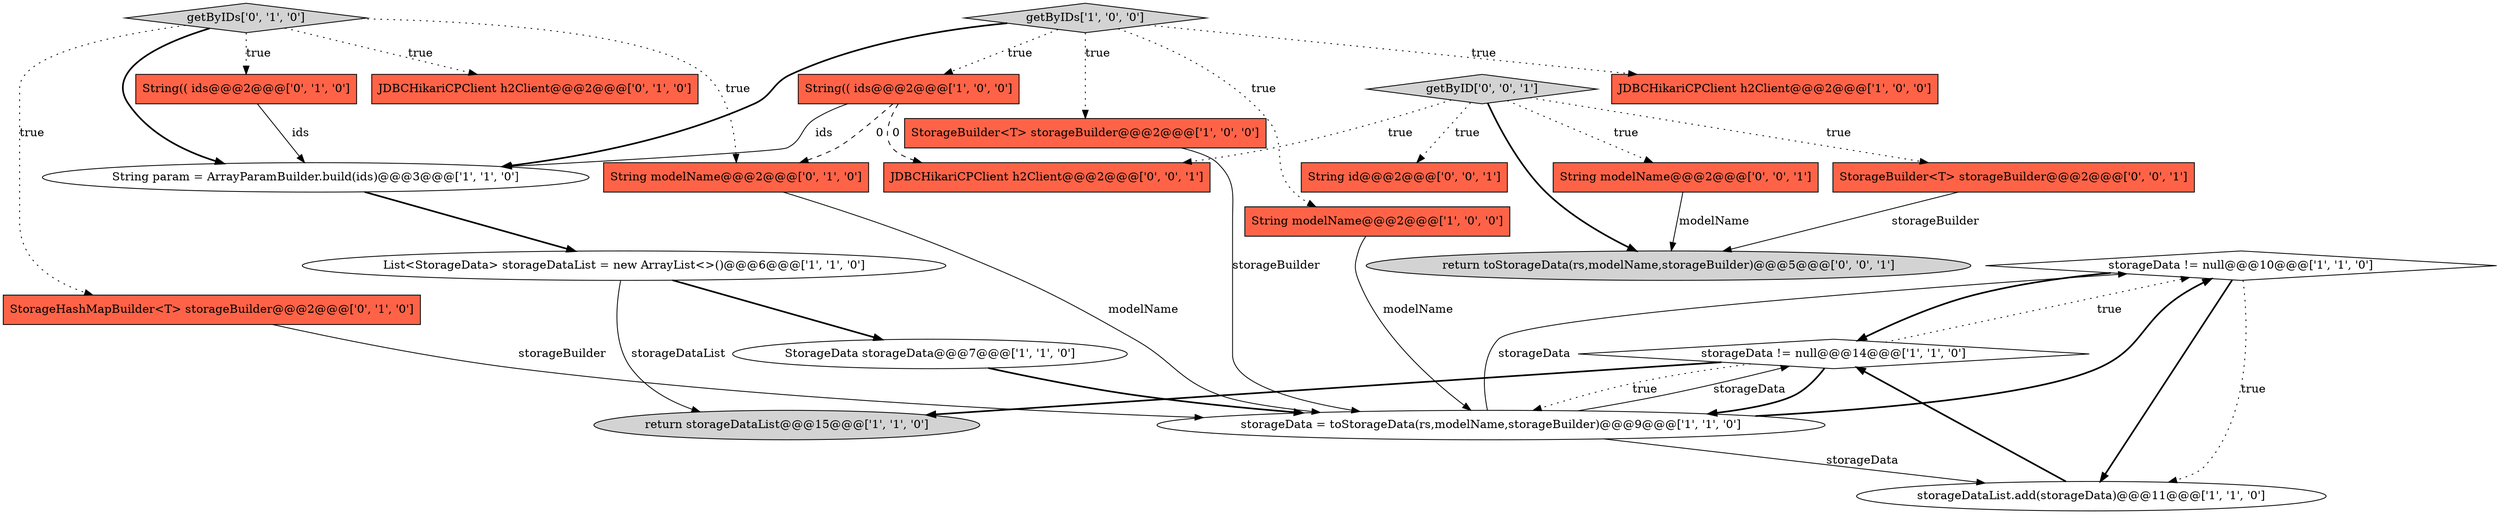 digraph {
10 [style = filled, label = "storageData != null@@@10@@@['1', '1', '0']", fillcolor = white, shape = diamond image = "AAA0AAABBB1BBB"];
7 [style = filled, label = "String param = ArrayParamBuilder.build(ids)@@@3@@@['1', '1', '0']", fillcolor = white, shape = ellipse image = "AAA0AAABBB1BBB"];
20 [style = filled, label = "String modelName@@@2@@@['0', '0', '1']", fillcolor = tomato, shape = box image = "AAA0AAABBB3BBB"];
15 [style = filled, label = "getByIDs['0', '1', '0']", fillcolor = lightgray, shape = diamond image = "AAA0AAABBB2BBB"];
17 [style = filled, label = "String modelName@@@2@@@['0', '1', '0']", fillcolor = tomato, shape = box image = "AAA1AAABBB2BBB"];
6 [style = filled, label = "List<StorageData> storageDataList = new ArrayList<>()@@@6@@@['1', '1', '0']", fillcolor = white, shape = ellipse image = "AAA0AAABBB1BBB"];
13 [style = filled, label = "StorageHashMapBuilder<T> storageBuilder@@@2@@@['0', '1', '0']", fillcolor = tomato, shape = box image = "AAA0AAABBB2BBB"];
19 [style = filled, label = "String id@@@2@@@['0', '0', '1']", fillcolor = tomato, shape = box image = "AAA0AAABBB3BBB"];
3 [style = filled, label = "StorageBuilder<T> storageBuilder@@@2@@@['1', '0', '0']", fillcolor = tomato, shape = box image = "AAA0AAABBB1BBB"];
11 [style = filled, label = "String(( ids@@@2@@@['1', '0', '0']", fillcolor = tomato, shape = box image = "AAA1AAABBB1BBB"];
16 [style = filled, label = "String(( ids@@@2@@@['0', '1', '0']", fillcolor = tomato, shape = box image = "AAA0AAABBB2BBB"];
4 [style = filled, label = "StorageData storageData@@@7@@@['1', '1', '0']", fillcolor = white, shape = ellipse image = "AAA0AAABBB1BBB"];
9 [style = filled, label = "return storageDataList@@@15@@@['1', '1', '0']", fillcolor = lightgray, shape = ellipse image = "AAA0AAABBB1BBB"];
18 [style = filled, label = "return toStorageData(rs,modelName,storageBuilder)@@@5@@@['0', '0', '1']", fillcolor = lightgray, shape = ellipse image = "AAA0AAABBB3BBB"];
1 [style = filled, label = "storageData != null@@@14@@@['1', '1', '0']", fillcolor = white, shape = diamond image = "AAA0AAABBB1BBB"];
21 [style = filled, label = "StorageBuilder<T> storageBuilder@@@2@@@['0', '0', '1']", fillcolor = tomato, shape = box image = "AAA0AAABBB3BBB"];
22 [style = filled, label = "getByID['0', '0', '1']", fillcolor = lightgray, shape = diamond image = "AAA0AAABBB3BBB"];
14 [style = filled, label = "JDBCHikariCPClient h2Client@@@2@@@['0', '1', '0']", fillcolor = tomato, shape = box image = "AAA0AAABBB2BBB"];
2 [style = filled, label = "String modelName@@@2@@@['1', '0', '0']", fillcolor = tomato, shape = box image = "AAA0AAABBB1BBB"];
8 [style = filled, label = "JDBCHikariCPClient h2Client@@@2@@@['1', '0', '0']", fillcolor = tomato, shape = box image = "AAA0AAABBB1BBB"];
5 [style = filled, label = "storageDataList.add(storageData)@@@11@@@['1', '1', '0']", fillcolor = white, shape = ellipse image = "AAA0AAABBB1BBB"];
23 [style = filled, label = "JDBCHikariCPClient h2Client@@@2@@@['0', '0', '1']", fillcolor = tomato, shape = box image = "AAA0AAABBB3BBB"];
0 [style = filled, label = "storageData = toStorageData(rs,modelName,storageBuilder)@@@9@@@['1', '1', '0']", fillcolor = white, shape = ellipse image = "AAA0AAABBB1BBB"];
12 [style = filled, label = "getByIDs['1', '0', '0']", fillcolor = lightgray, shape = diamond image = "AAA0AAABBB1BBB"];
22->21 [style = dotted, label="true"];
12->3 [style = dotted, label="true"];
22->19 [style = dotted, label="true"];
1->10 [style = dotted, label="true"];
6->9 [style = solid, label="storageDataList"];
15->7 [style = bold, label=""];
22->23 [style = dotted, label="true"];
0->5 [style = solid, label="storageData"];
12->8 [style = dotted, label="true"];
13->0 [style = solid, label="storageBuilder"];
20->18 [style = solid, label="modelName"];
12->2 [style = dotted, label="true"];
11->23 [style = dashed, label="0"];
1->0 [style = bold, label=""];
11->17 [style = dashed, label="0"];
15->14 [style = dotted, label="true"];
15->16 [style = dotted, label="true"];
10->5 [style = dotted, label="true"];
12->7 [style = bold, label=""];
1->9 [style = bold, label=""];
0->1 [style = solid, label="storageData"];
4->0 [style = bold, label=""];
21->18 [style = solid, label="storageBuilder"];
15->13 [style = dotted, label="true"];
12->11 [style = dotted, label="true"];
15->17 [style = dotted, label="true"];
6->4 [style = bold, label=""];
5->1 [style = bold, label=""];
0->10 [style = bold, label=""];
22->18 [style = bold, label=""];
22->20 [style = dotted, label="true"];
10->5 [style = bold, label=""];
0->10 [style = solid, label="storageData"];
3->0 [style = solid, label="storageBuilder"];
7->6 [style = bold, label=""];
17->0 [style = solid, label="modelName"];
1->0 [style = dotted, label="true"];
11->7 [style = solid, label="ids"];
10->1 [style = bold, label=""];
2->0 [style = solid, label="modelName"];
16->7 [style = solid, label="ids"];
}
